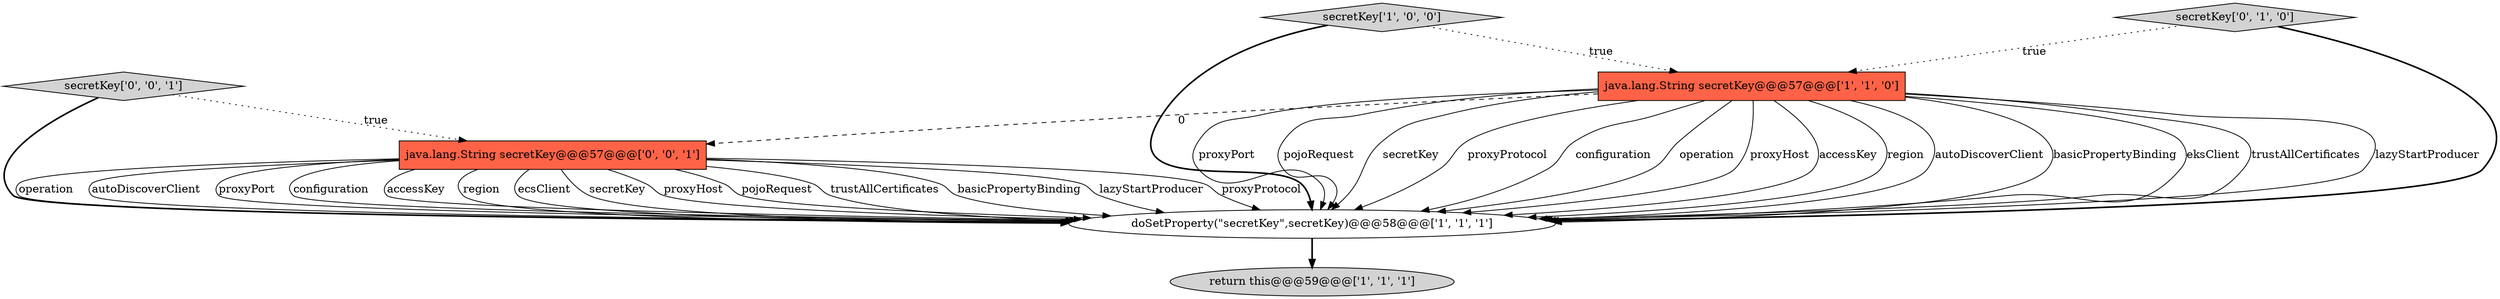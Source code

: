 digraph {
1 [style = filled, label = "doSetProperty(\"secretKey\",secretKey)@@@58@@@['1', '1', '1']", fillcolor = white, shape = ellipse image = "AAA0AAABBB1BBB"];
2 [style = filled, label = "return this@@@59@@@['1', '1', '1']", fillcolor = lightgray, shape = ellipse image = "AAA0AAABBB1BBB"];
5 [style = filled, label = "secretKey['0', '0', '1']", fillcolor = lightgray, shape = diamond image = "AAA0AAABBB3BBB"];
0 [style = filled, label = "secretKey['1', '0', '0']", fillcolor = lightgray, shape = diamond image = "AAA0AAABBB1BBB"];
6 [style = filled, label = "java.lang.String secretKey@@@57@@@['0', '0', '1']", fillcolor = tomato, shape = box image = "AAA0AAABBB3BBB"];
4 [style = filled, label = "secretKey['0', '1', '0']", fillcolor = lightgray, shape = diamond image = "AAA0AAABBB2BBB"];
3 [style = filled, label = "java.lang.String secretKey@@@57@@@['1', '1', '0']", fillcolor = tomato, shape = box image = "AAA0AAABBB1BBB"];
6->1 [style = solid, label="operation"];
3->1 [style = solid, label="proxyPort"];
6->1 [style = solid, label="autoDiscoverClient"];
3->6 [style = dashed, label="0"];
3->1 [style = solid, label="pojoRequest"];
3->1 [style = solid, label="secretKey"];
6->1 [style = solid, label="proxyPort"];
6->1 [style = solid, label="configuration"];
3->1 [style = solid, label="proxyProtocol"];
5->6 [style = dotted, label="true"];
3->1 [style = solid, label="configuration"];
6->1 [style = solid, label="accessKey"];
3->1 [style = solid, label="operation"];
3->1 [style = solid, label="proxyHost"];
6->1 [style = solid, label="region"];
6->1 [style = solid, label="ecsClient"];
6->1 [style = solid, label="secretKey"];
6->1 [style = solid, label="proxyHost"];
3->1 [style = solid, label="accessKey"];
5->1 [style = bold, label=""];
3->1 [style = solid, label="region"];
4->3 [style = dotted, label="true"];
3->1 [style = solid, label="autoDiscoverClient"];
6->1 [style = solid, label="pojoRequest"];
0->1 [style = bold, label=""];
3->1 [style = solid, label="basicPropertyBinding"];
6->1 [style = solid, label="trustAllCertificates"];
6->1 [style = solid, label="basicPropertyBinding"];
6->1 [style = solid, label="lazyStartProducer"];
3->1 [style = solid, label="eksClient"];
1->2 [style = bold, label=""];
4->1 [style = bold, label=""];
0->3 [style = dotted, label="true"];
6->1 [style = solid, label="proxyProtocol"];
3->1 [style = solid, label="trustAllCertificates"];
3->1 [style = solid, label="lazyStartProducer"];
}
